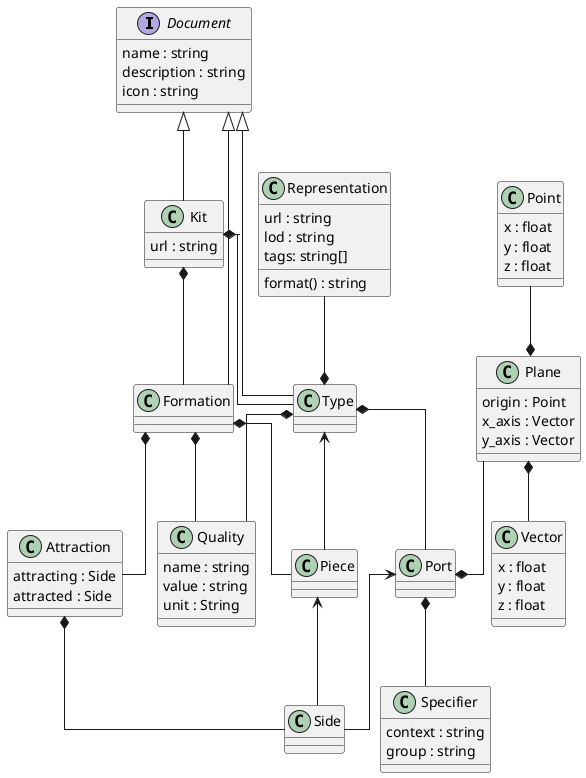 @startuml "data architecture"
skinparam linetype ortho

interface Document {
    name : string
    description : string
    icon : string
}

class Kit {
    url : string
}

class Type {
}

class Representation{
    url : string
    lod : string
    tags: string[]
    format() : string
}

class Point {
    x : float
    y : float
    z : float
}

class Vector {
    x : float
    y : float
    z : float
}

class Plane {
    origin : Point
    x_axis : Vector
    y_axis : Vector
}

class Port {
}

class Quality {
    name : string
    value : string
    unit : String
}

class Specifier {
    context : string
    group : string
}

class Piece{
}

class Attraction {
    attracting : Side
    attracted : Side
}

class Side {
}

class Formation {
}


Kit *-- Type
Kit *-- Formation
Representation --* Type
Type *-- Port
Type *-- Quality
Formation *-- Piece
Formation *-- Attraction
Formation *-- Quality
Attraction *-- Side
Port *--  Specifier
Plane --* Port
Point --*  Plane
Plane *-- Vector
Type <-- Piece
Piece <-- Side
Port <-- Side

Document <|-- Kit
Document <|-- Type
Document <|-- Formation


@enduml